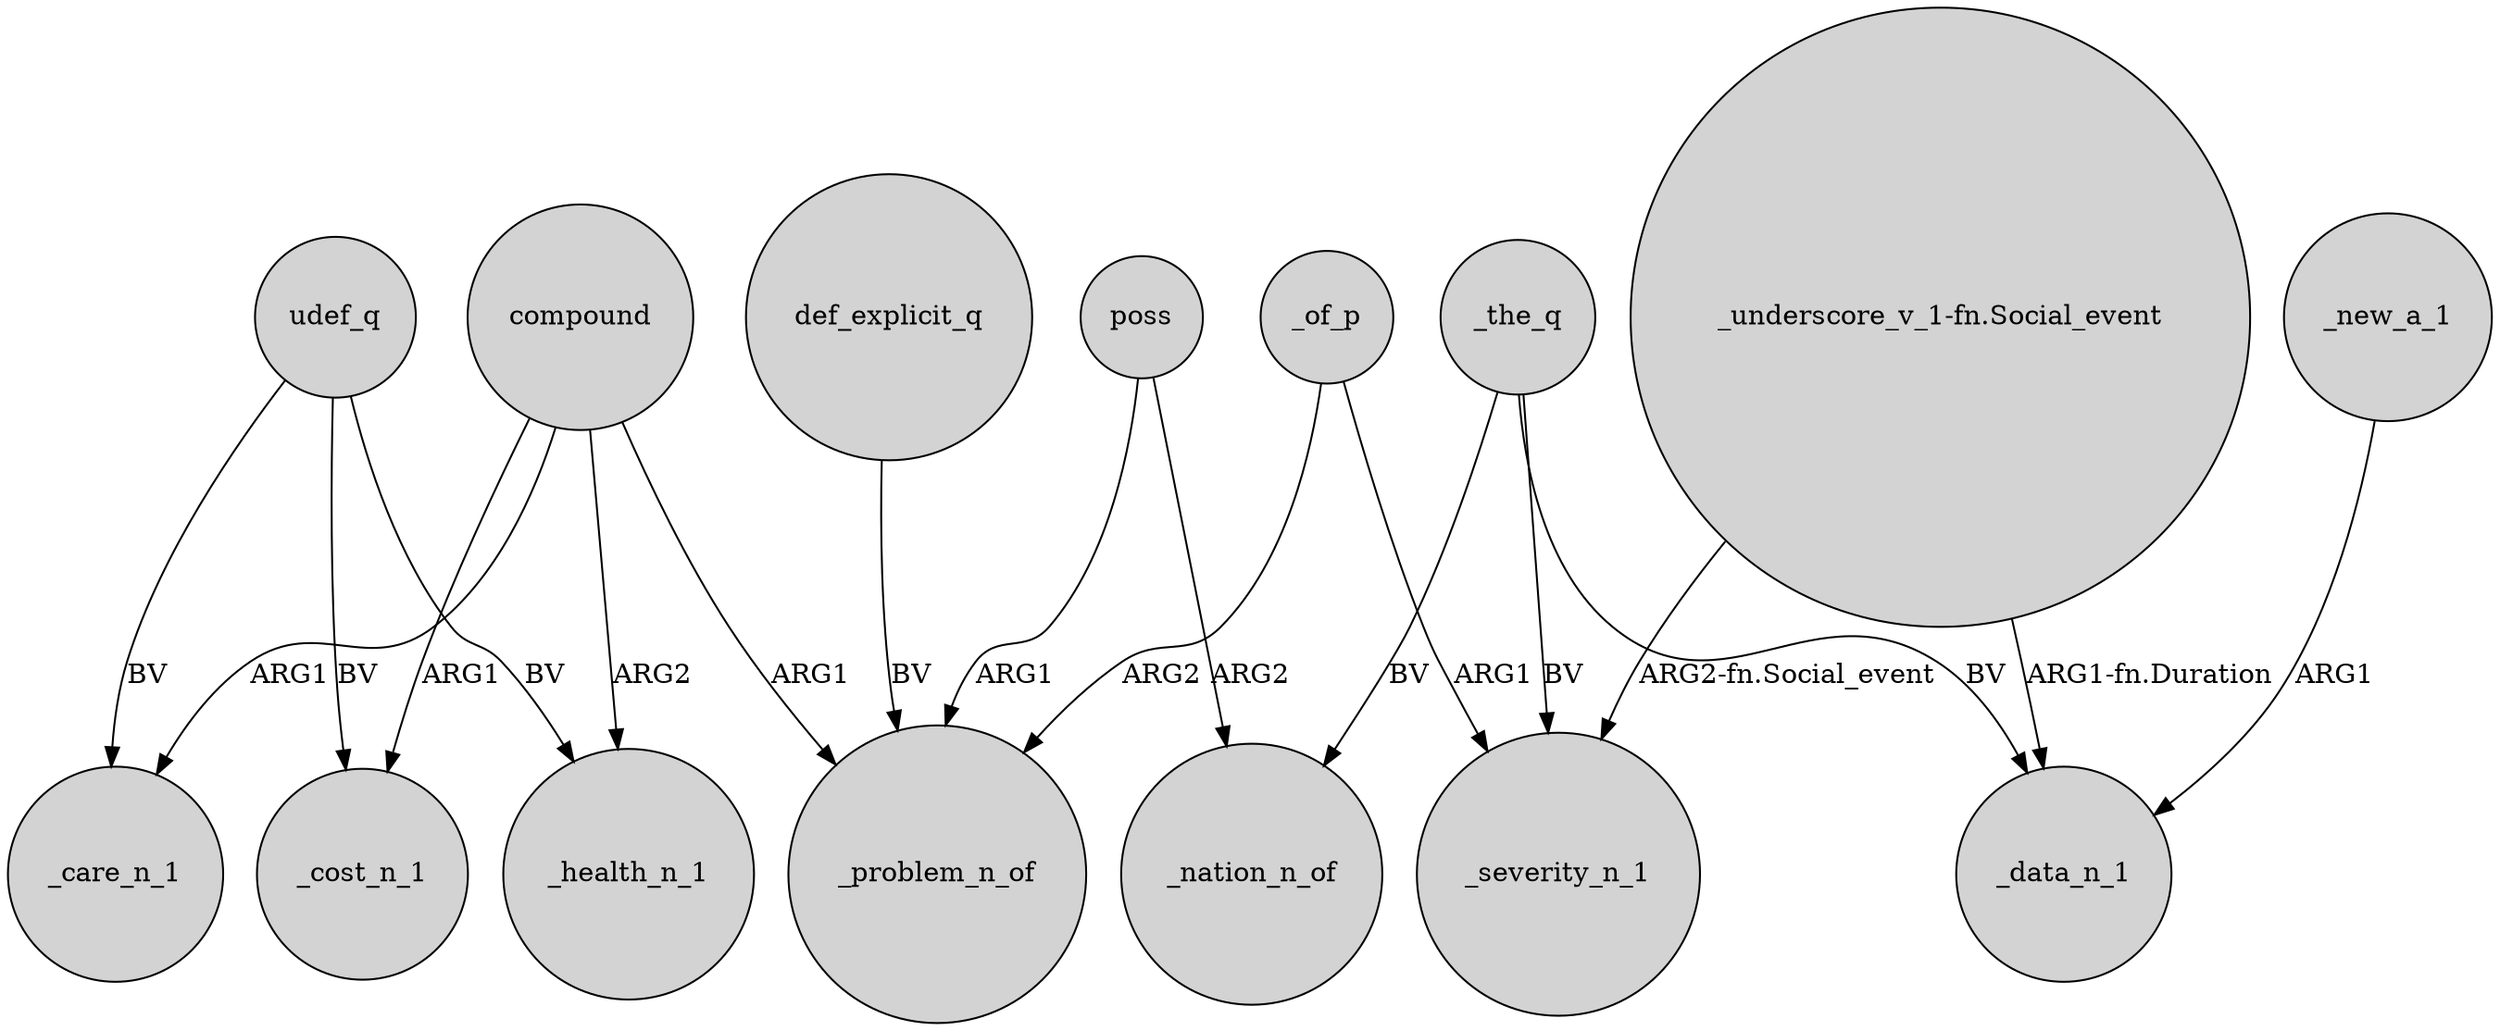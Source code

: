 digraph {
	node [shape=circle style=filled]
	compound -> _care_n_1 [label=ARG1]
	udef_q -> _health_n_1 [label=BV]
	compound -> _problem_n_of [label=ARG1]
	udef_q -> _cost_n_1 [label=BV]
	_new_a_1 -> _data_n_1 [label=ARG1]
	poss -> _nation_n_of [label=ARG2]
	_of_p -> _problem_n_of [label=ARG2]
	compound -> _cost_n_1 [label=ARG1]
	"_underscore_v_1-fn.Social_event" -> _severity_n_1 [label="ARG2-fn.Social_event"]
	"_underscore_v_1-fn.Social_event" -> _data_n_1 [label="ARG1-fn.Duration"]
	_the_q -> _data_n_1 [label=BV]
	poss -> _problem_n_of [label=ARG1]
	compound -> _health_n_1 [label=ARG2]
	_the_q -> _severity_n_1 [label=BV]
	_the_q -> _nation_n_of [label=BV]
	udef_q -> _care_n_1 [label=BV]
	def_explicit_q -> _problem_n_of [label=BV]
	_of_p -> _severity_n_1 [label=ARG1]
}
